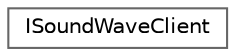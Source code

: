 digraph "Graphical Class Hierarchy"
{
 // INTERACTIVE_SVG=YES
 // LATEX_PDF_SIZE
  bgcolor="transparent";
  edge [fontname=Helvetica,fontsize=10,labelfontname=Helvetica,labelfontsize=10];
  node [fontname=Helvetica,fontsize=10,shape=box,height=0.2,width=0.4];
  rankdir="LR";
  Node0 [id="Node000000",label="ISoundWaveClient",height=0.2,width=0.4,color="grey40", fillcolor="white", style="filled",URL="$d6/d41/structISoundWaveClient.html",tooltip=" "];
}
